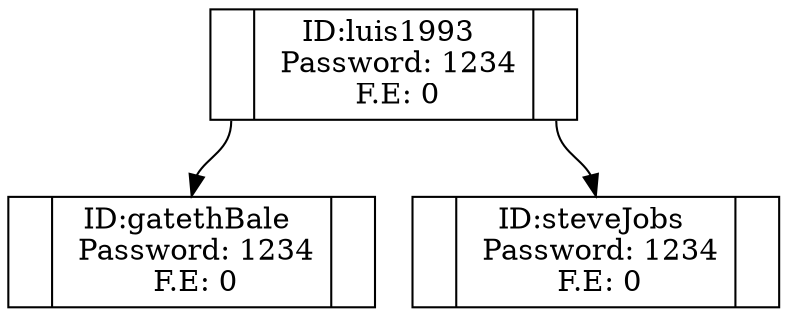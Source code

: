 digraph Arbol{
node [shape=record];
n_luis1993[label = "<izq> |<dat> ID:luis1993 \n Password: 1234\n F.E:  0 |<der>"]
n_luis1993:izq -> n_gatethBale:dat;
n_gatethBale[label = "<izq> |<dat> ID:gatethBale \n Password: 1234\n F.E:  0 |<der>"]
n_luis1993:der -> n_steveJobs:dat;
n_steveJobs[label = "<izq> |<dat> ID:steveJobs \n Password: 1234\n F.E:  0 |<der>"]
}

